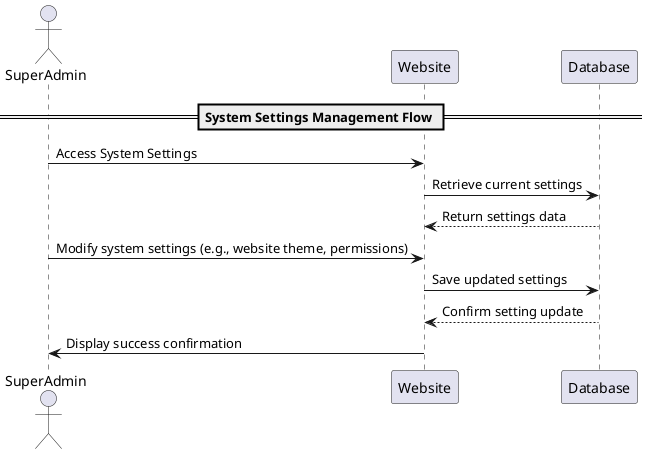 @startuml

== System Settings Management Flow ==
actor SuperAdmin
participant Website
participant Database

SuperAdmin -> Website: Access System Settings
Website -> Database: Retrieve current settings
Database --> Website: Return settings data
SuperAdmin -> Website: Modify system settings (e.g., website theme, permissions)
Website -> Database: Save updated settings
Database --> Website: Confirm setting update
Website -> SuperAdmin: Display success confirmation

@enduml
